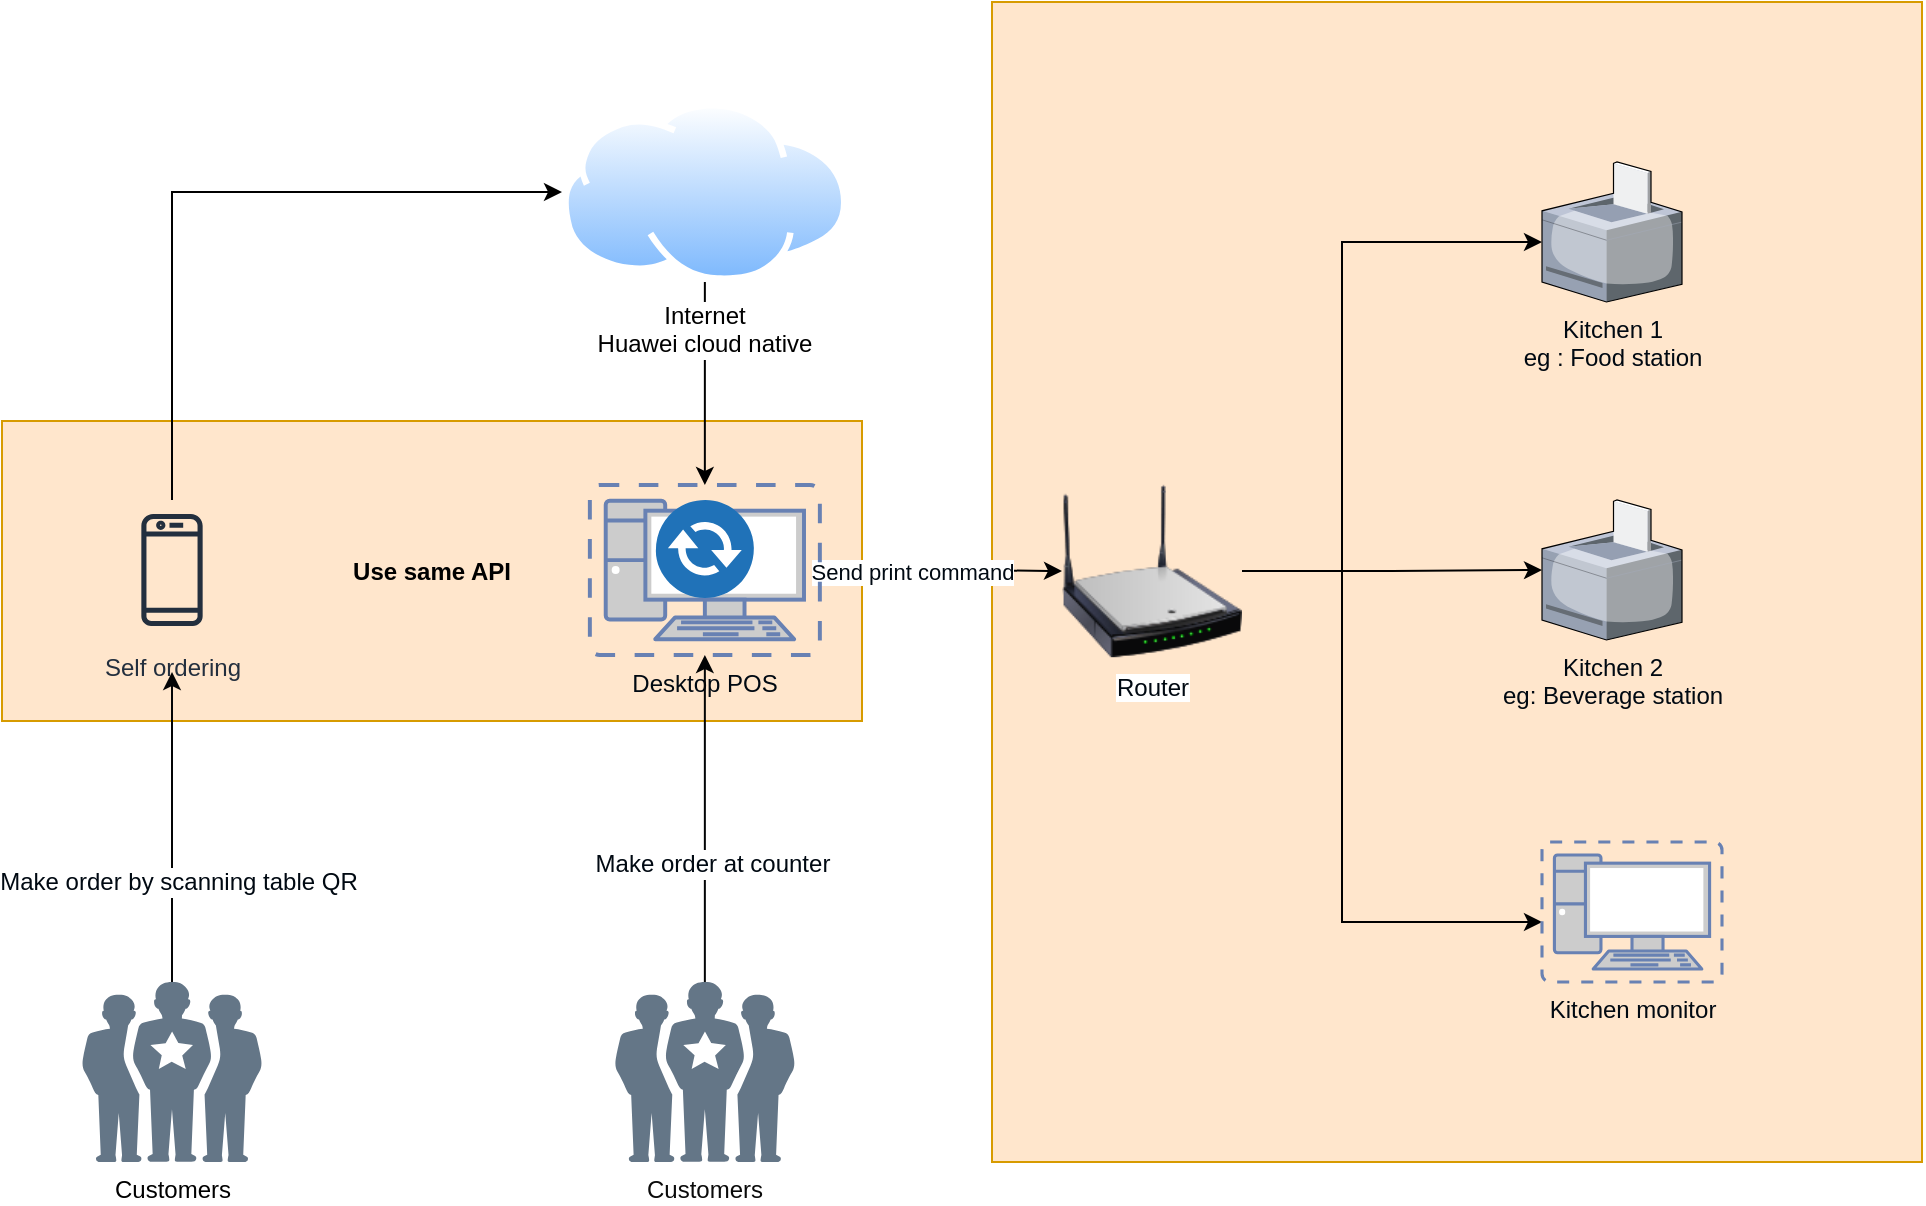 <mxfile version="20.2.3" type="github">
  <diagram id="Gj9ap1B54_YSofqALJSN" name="Page-1">
    <mxGraphModel dx="1261" dy="791" grid="1" gridSize="10" guides="1" tooltips="1" connect="1" arrows="1" fold="1" page="1" pageScale="1" pageWidth="1169" pageHeight="827" math="0" shadow="0">
      <root>
        <mxCell id="0" />
        <mxCell id="1" parent="0" />
        <mxCell id="FFr8ALm9LB4i0P-OEjFf-5" value="" style="rounded=0;whiteSpace=wrap;html=1;fillColor=#ffe6cc;strokeColor=#d79b00;" vertex="1" parent="1">
          <mxGeometry x="585" y="100" width="465" height="580" as="geometry" />
        </mxCell>
        <mxCell id="FFr8ALm9LB4i0P-OEjFf-4" value="&lt;b&gt;Use same API&lt;/b&gt;" style="rounded=0;whiteSpace=wrap;html=1;fillColor=#ffe6cc;strokeColor=#d79b00;" vertex="1" parent="1">
          <mxGeometry x="90" y="309.5" width="430" height="150" as="geometry" />
        </mxCell>
        <mxCell id="Sw-rf_Q4OlVgCwIyW0Pj-6" style="edgeStyle=orthogonalEdgeStyle;rounded=0;orthogonalLoop=1;jettySize=auto;html=1;entryX=0;entryY=0.5;entryDx=0;entryDy=0;" parent="1" source="Sw-rf_Q4OlVgCwIyW0Pj-4" target="Sw-rf_Q4OlVgCwIyW0Pj-5" edge="1">
          <mxGeometry relative="1" as="geometry">
            <Array as="points">
              <mxPoint x="175" y="195" />
            </Array>
          </mxGeometry>
        </mxCell>
        <mxCell id="Sw-rf_Q4OlVgCwIyW0Pj-4" value="Self ordering&lt;br&gt;" style="sketch=0;outlineConnect=0;fontColor=#232F3E;gradientColor=none;strokeColor=#232F3E;fillColor=none;dashed=0;verticalLabelPosition=bottom;verticalAlign=top;align=center;html=1;fontSize=12;fontStyle=0;aspect=fixed;shape=mxgraph.aws4.resourceIcon;resIcon=mxgraph.aws4.mobile_client;" parent="1" vertex="1">
          <mxGeometry x="140" y="349" width="70" height="70" as="geometry" />
        </mxCell>
        <mxCell id="Sw-rf_Q4OlVgCwIyW0Pj-8" style="edgeStyle=orthogonalEdgeStyle;rounded=0;orthogonalLoop=1;jettySize=auto;html=1;exitX=0.5;exitY=1;exitDx=0;exitDy=0;" parent="1" source="Sw-rf_Q4OlVgCwIyW0Pj-5" target="Sw-rf_Q4OlVgCwIyW0Pj-7" edge="1">
          <mxGeometry relative="1" as="geometry" />
        </mxCell>
        <mxCell id="Sw-rf_Q4OlVgCwIyW0Pj-5" value="Internet&lt;br&gt;Huawei cloud native" style="aspect=fixed;perimeter=ellipsePerimeter;html=1;align=center;shadow=0;dashed=0;spacingTop=3;image;image=img/lib/active_directory/internet_cloud.svg;" parent="1" vertex="1">
          <mxGeometry x="370" y="150" width="142.86" height="90" as="geometry" />
        </mxCell>
        <mxCell id="Sw-rf_Q4OlVgCwIyW0Pj-17" style="edgeStyle=orthogonalEdgeStyle;rounded=0;orthogonalLoop=1;jettySize=auto;html=1;exitX=1;exitY=0.5;exitDx=0;exitDy=0;exitPerimeter=0;entryX=0;entryY=0.5;entryDx=0;entryDy=0;fontColor=#000912;" parent="1" source="Sw-rf_Q4OlVgCwIyW0Pj-7" target="Sw-rf_Q4OlVgCwIyW0Pj-16" edge="1">
          <mxGeometry relative="1" as="geometry" />
        </mxCell>
        <mxCell id="Sw-rf_Q4OlVgCwIyW0Pj-23" value="Send print command" style="edgeLabel;html=1;align=center;verticalAlign=middle;resizable=0;points=[];fontColor=#000912;" parent="Sw-rf_Q4OlVgCwIyW0Pj-17" vertex="1" connectable="0">
          <mxGeometry x="-0.242" y="-1" relative="1" as="geometry">
            <mxPoint as="offset" />
          </mxGeometry>
        </mxCell>
        <mxCell id="Sw-rf_Q4OlVgCwIyW0Pj-7" value="Desktop POS" style="fontColor=#000912;verticalAlign=top;verticalLabelPosition=bottom;labelPosition=center;align=center;html=1;outlineConnect=0;fillColor=#CCCCCC;strokeColor=#6881B3;gradientColor=none;gradientDirection=north;strokeWidth=2;shape=mxgraph.networks.virtual_pc;" parent="1" vertex="1">
          <mxGeometry x="383.93" y="341.5" width="115" height="85" as="geometry" />
        </mxCell>
        <mxCell id="Sw-rf_Q4OlVgCwIyW0Pj-9" value="Kitchen 1&lt;br&gt;eg : Food station" style="verticalLabelPosition=bottom;sketch=0;aspect=fixed;html=1;verticalAlign=top;strokeColor=none;align=center;outlineConnect=0;shape=mxgraph.citrix.printer;fontColor=#000912;" parent="1" vertex="1">
          <mxGeometry x="860" y="180" width="70" height="70" as="geometry" />
        </mxCell>
        <mxCell id="Sw-rf_Q4OlVgCwIyW0Pj-10" value="Kitchen 2&lt;br&gt;eg: Beverage station" style="verticalLabelPosition=bottom;sketch=0;aspect=fixed;html=1;verticalAlign=top;strokeColor=none;align=center;outlineConnect=0;shape=mxgraph.citrix.printer;fontColor=#000912;" parent="1" vertex="1">
          <mxGeometry x="860" y="349" width="70" height="70" as="geometry" />
        </mxCell>
        <mxCell id="Sw-rf_Q4OlVgCwIyW0Pj-28" value="" style="edgeStyle=orthogonalEdgeStyle;rounded=0;orthogonalLoop=1;jettySize=auto;html=1;fontColor=#000912;strokeColor=#030405;fontSize=12;" parent="1" source="Sw-rf_Q4OlVgCwIyW0Pj-15" edge="1">
          <mxGeometry relative="1" as="geometry">
            <mxPoint x="175" y="435" as="targetPoint" />
          </mxGeometry>
        </mxCell>
        <mxCell id="Sw-rf_Q4OlVgCwIyW0Pj-32" value="Make order by scanning table QR" style="edgeLabel;html=1;align=center;verticalAlign=middle;resizable=0;points=[];fontColor=#000912;fontSize=12;" parent="Sw-rf_Q4OlVgCwIyW0Pj-28" vertex="1" connectable="0">
          <mxGeometry x="-0.353" y="-3" relative="1" as="geometry">
            <mxPoint as="offset" />
          </mxGeometry>
        </mxCell>
        <mxCell id="Sw-rf_Q4OlVgCwIyW0Pj-15" value="Customers" style="verticalLabelPosition=bottom;sketch=0;html=1;verticalAlign=top;pointerEvents=1;align=center;shape=mxgraph.cisco_safe.people_places_things_icons.icon1;fillColor=#647687;strokeColor=#314354;fontColor=#000000;" parent="1" vertex="1">
          <mxGeometry x="130" y="590" width="90" height="90" as="geometry" />
        </mxCell>
        <mxCell id="Sw-rf_Q4OlVgCwIyW0Pj-20" style="edgeStyle=orthogonalEdgeStyle;rounded=0;orthogonalLoop=1;jettySize=auto;html=1;exitX=1;exitY=0.5;exitDx=0;exitDy=0;fontColor=#000912;" parent="1" source="Sw-rf_Q4OlVgCwIyW0Pj-16" target="Sw-rf_Q4OlVgCwIyW0Pj-10" edge="1">
          <mxGeometry relative="1" as="geometry" />
        </mxCell>
        <mxCell id="Sw-rf_Q4OlVgCwIyW0Pj-21" style="edgeStyle=orthogonalEdgeStyle;rounded=0;orthogonalLoop=1;jettySize=auto;html=1;exitX=1;exitY=0.5;exitDx=0;exitDy=0;fontColor=#000912;" parent="1" source="Sw-rf_Q4OlVgCwIyW0Pj-16" target="Sw-rf_Q4OlVgCwIyW0Pj-9" edge="1">
          <mxGeometry relative="1" as="geometry">
            <Array as="points">
              <mxPoint x="760" y="385" />
              <mxPoint x="760" y="220" />
            </Array>
          </mxGeometry>
        </mxCell>
        <mxCell id="FFr8ALm9LB4i0P-OEjFf-3" style="edgeStyle=orthogonalEdgeStyle;rounded=0;orthogonalLoop=1;jettySize=auto;html=1;exitX=1;exitY=0.5;exitDx=0;exitDy=0;" edge="1" parent="1" source="Sw-rf_Q4OlVgCwIyW0Pj-16" target="FFr8ALm9LB4i0P-OEjFf-2">
          <mxGeometry relative="1" as="geometry">
            <Array as="points">
              <mxPoint x="760" y="385" />
              <mxPoint x="760" y="560" />
            </Array>
          </mxGeometry>
        </mxCell>
        <mxCell id="Sw-rf_Q4OlVgCwIyW0Pj-16" value="Router" style="image;html=1;image=img/lib/clip_art/networking/Wireless_Router_N_128x128.png;fontColor=#000912;" parent="1" vertex="1">
          <mxGeometry x="620" y="340" width="90" height="89" as="geometry" />
        </mxCell>
        <mxCell id="Sw-rf_Q4OlVgCwIyW0Pj-24" value="" style="sketch=0;pointerEvents=1;shadow=0;dashed=0;html=1;strokeColor=none;fillColor=#505050;labelPosition=center;verticalLabelPosition=bottom;verticalAlign=top;outlineConnect=0;align=center;shape=mxgraph.office.communications.exchange_active_sync;fillColor=#2072B8;fontColor=#000912;" parent="1" vertex="1">
          <mxGeometry x="416.93" y="349" width="49" height="49" as="geometry" />
        </mxCell>
        <mxCell id="Sw-rf_Q4OlVgCwIyW0Pj-31" value="" style="edgeStyle=orthogonalEdgeStyle;rounded=0;orthogonalLoop=1;jettySize=auto;html=1;fontColor=#000912;strokeColor=#030405;entryX=0.5;entryY=1;entryDx=0;entryDy=0;entryPerimeter=0;" parent="1" source="Sw-rf_Q4OlVgCwIyW0Pj-29" target="Sw-rf_Q4OlVgCwIyW0Pj-7" edge="1">
          <mxGeometry relative="1" as="geometry">
            <mxPoint x="441.43" y="465" as="targetPoint" />
          </mxGeometry>
        </mxCell>
        <mxCell id="Sw-rf_Q4OlVgCwIyW0Pj-33" value="Make order at counter" style="edgeLabel;html=1;align=center;verticalAlign=middle;resizable=0;points=[];fontColor=#000912;fontSize=12;" parent="Sw-rf_Q4OlVgCwIyW0Pj-31" vertex="1" connectable="0">
          <mxGeometry x="-0.278" y="-3" relative="1" as="geometry">
            <mxPoint as="offset" />
          </mxGeometry>
        </mxCell>
        <mxCell id="Sw-rf_Q4OlVgCwIyW0Pj-29" value="Customers" style="verticalLabelPosition=bottom;sketch=0;html=1;verticalAlign=top;pointerEvents=1;align=center;shape=mxgraph.cisco_safe.people_places_things_icons.icon1;fillColor=#647687;strokeColor=#314354;fontColor=#0A0A0A;" parent="1" vertex="1">
          <mxGeometry x="396.43" y="590" width="90" height="90" as="geometry" />
        </mxCell>
        <mxCell id="FFr8ALm9LB4i0P-OEjFf-2" value="Kitchen monitor" style="fontColor=#000912;verticalAlign=top;verticalLabelPosition=bottom;labelPosition=center;align=center;html=1;outlineConnect=0;fillColor=#CCCCCC;strokeColor=#6881B3;gradientColor=none;gradientDirection=north;strokeWidth=2;shape=mxgraph.networks.virtual_pc;" vertex="1" parent="1">
          <mxGeometry x="860" y="520" width="90" height="70" as="geometry" />
        </mxCell>
      </root>
    </mxGraphModel>
  </diagram>
</mxfile>
